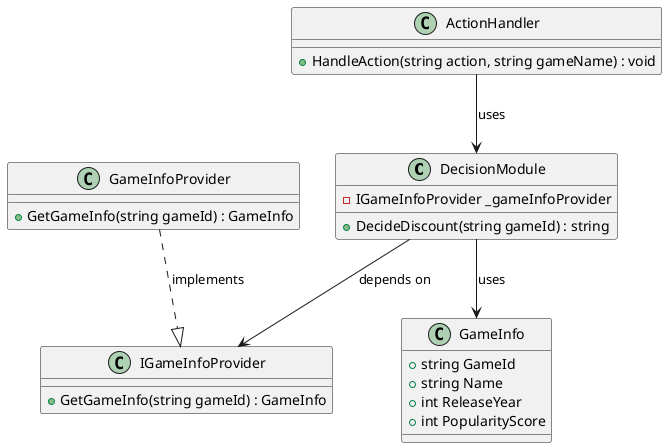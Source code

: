 ﻿@startuml
class DecisionModule {
    - IGameInfoProvider _gameInfoProvider
    + DecideDiscount(string gameId) : string
}

class IGameInfoProvider {
    + GetGameInfo(string gameId) : GameInfo
}

class GameInfoProvider {
    + GetGameInfo(string gameId) : GameInfo
}

class GameInfo {
    + string GameId
    + string Name
    + int ReleaseYear
    + int PopularityScore
}

class ActionHandler {
    + HandleAction(string action, string gameName) : void
}

DecisionModule --> IGameInfoProvider : depends on
GameInfoProvider ..|> IGameInfoProvider : implements
DecisionModule --> GameInfo : uses
ActionHandler --> DecisionModule : uses
@enduml
